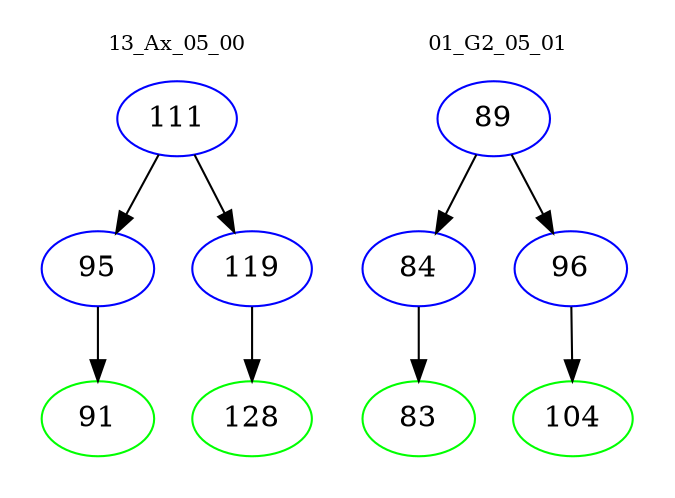 digraph{
subgraph cluster_0 {
color = white
label = "13_Ax_05_00";
fontsize=10;
T0_111 [label="111", color="blue"]
T0_111 -> T0_95 [color="black"]
T0_95 [label="95", color="blue"]
T0_95 -> T0_91 [color="black"]
T0_91 [label="91", color="green"]
T0_111 -> T0_119 [color="black"]
T0_119 [label="119", color="blue"]
T0_119 -> T0_128 [color="black"]
T0_128 [label="128", color="green"]
}
subgraph cluster_1 {
color = white
label = "01_G2_05_01";
fontsize=10;
T1_89 [label="89", color="blue"]
T1_89 -> T1_84 [color="black"]
T1_84 [label="84", color="blue"]
T1_84 -> T1_83 [color="black"]
T1_83 [label="83", color="green"]
T1_89 -> T1_96 [color="black"]
T1_96 [label="96", color="blue"]
T1_96 -> T1_104 [color="black"]
T1_104 [label="104", color="green"]
}
}
